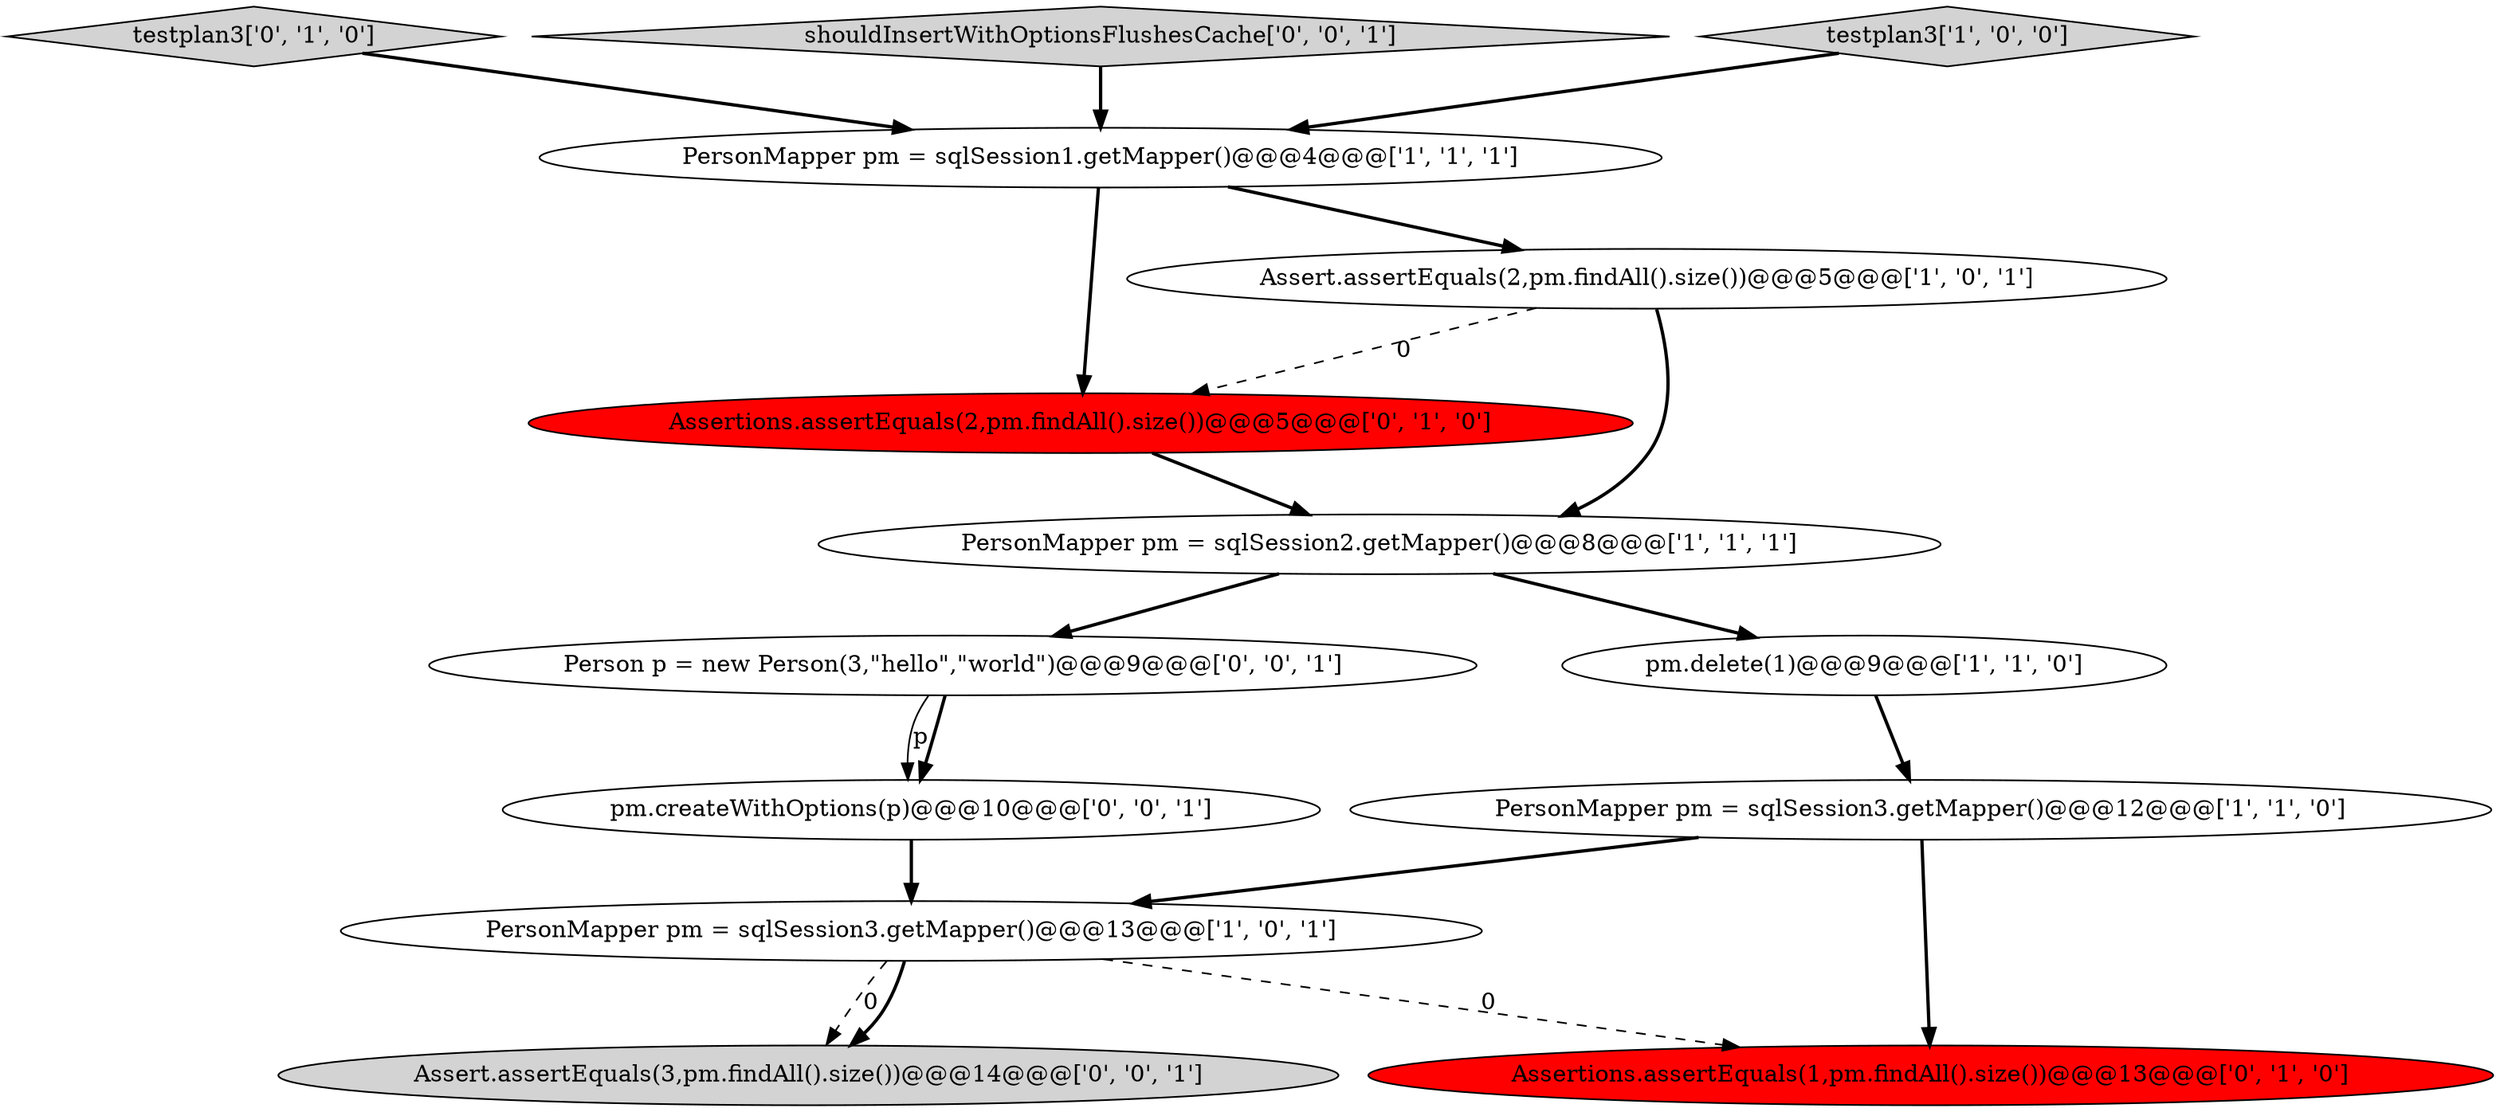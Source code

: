 digraph {
12 [style = filled, label = "Person p = new Person(3,\"hello\",\"world\")@@@9@@@['0', '0', '1']", fillcolor = white, shape = ellipse image = "AAA0AAABBB3BBB"];
0 [style = filled, label = "PersonMapper pm = sqlSession1.getMapper()@@@4@@@['1', '1', '1']", fillcolor = white, shape = ellipse image = "AAA0AAABBB1BBB"];
6 [style = filled, label = "PersonMapper pm = sqlSession2.getMapper()@@@8@@@['1', '1', '1']", fillcolor = white, shape = ellipse image = "AAA0AAABBB1BBB"];
4 [style = filled, label = "PersonMapper pm = sqlSession3.getMapper()@@@12@@@['1', '1', '0']", fillcolor = white, shape = ellipse image = "AAA0AAABBB1BBB"];
1 [style = filled, label = "pm.delete(1)@@@9@@@['1', '1', '0']", fillcolor = white, shape = ellipse image = "AAA0AAABBB1BBB"];
9 [style = filled, label = "testplan3['0', '1', '0']", fillcolor = lightgray, shape = diamond image = "AAA0AAABBB2BBB"];
2 [style = filled, label = "PersonMapper pm = sqlSession3.getMapper()@@@13@@@['1', '0', '1']", fillcolor = white, shape = ellipse image = "AAA0AAABBB1BBB"];
13 [style = filled, label = "shouldInsertWithOptionsFlushesCache['0', '0', '1']", fillcolor = lightgray, shape = diamond image = "AAA0AAABBB3BBB"];
11 [style = filled, label = "pm.createWithOptions(p)@@@10@@@['0', '0', '1']", fillcolor = white, shape = ellipse image = "AAA0AAABBB3BBB"];
5 [style = filled, label = "testplan3['1', '0', '0']", fillcolor = lightgray, shape = diamond image = "AAA0AAABBB1BBB"];
7 [style = filled, label = "Assertions.assertEquals(2,pm.findAll().size())@@@5@@@['0', '1', '0']", fillcolor = red, shape = ellipse image = "AAA1AAABBB2BBB"];
3 [style = filled, label = "Assert.assertEquals(2,pm.findAll().size())@@@5@@@['1', '0', '1']", fillcolor = white, shape = ellipse image = "AAA0AAABBB1BBB"];
10 [style = filled, label = "Assert.assertEquals(3,pm.findAll().size())@@@14@@@['0', '0', '1']", fillcolor = lightgray, shape = ellipse image = "AAA0AAABBB3BBB"];
8 [style = filled, label = "Assertions.assertEquals(1,pm.findAll().size())@@@13@@@['0', '1', '0']", fillcolor = red, shape = ellipse image = "AAA1AAABBB2BBB"];
0->3 [style = bold, label=""];
6->1 [style = bold, label=""];
4->8 [style = bold, label=""];
3->6 [style = bold, label=""];
1->4 [style = bold, label=""];
2->10 [style = dashed, label="0"];
4->2 [style = bold, label=""];
9->0 [style = bold, label=""];
12->11 [style = solid, label="p"];
5->0 [style = bold, label=""];
2->10 [style = bold, label=""];
3->7 [style = dashed, label="0"];
2->8 [style = dashed, label="0"];
11->2 [style = bold, label=""];
7->6 [style = bold, label=""];
13->0 [style = bold, label=""];
0->7 [style = bold, label=""];
12->11 [style = bold, label=""];
6->12 [style = bold, label=""];
}
